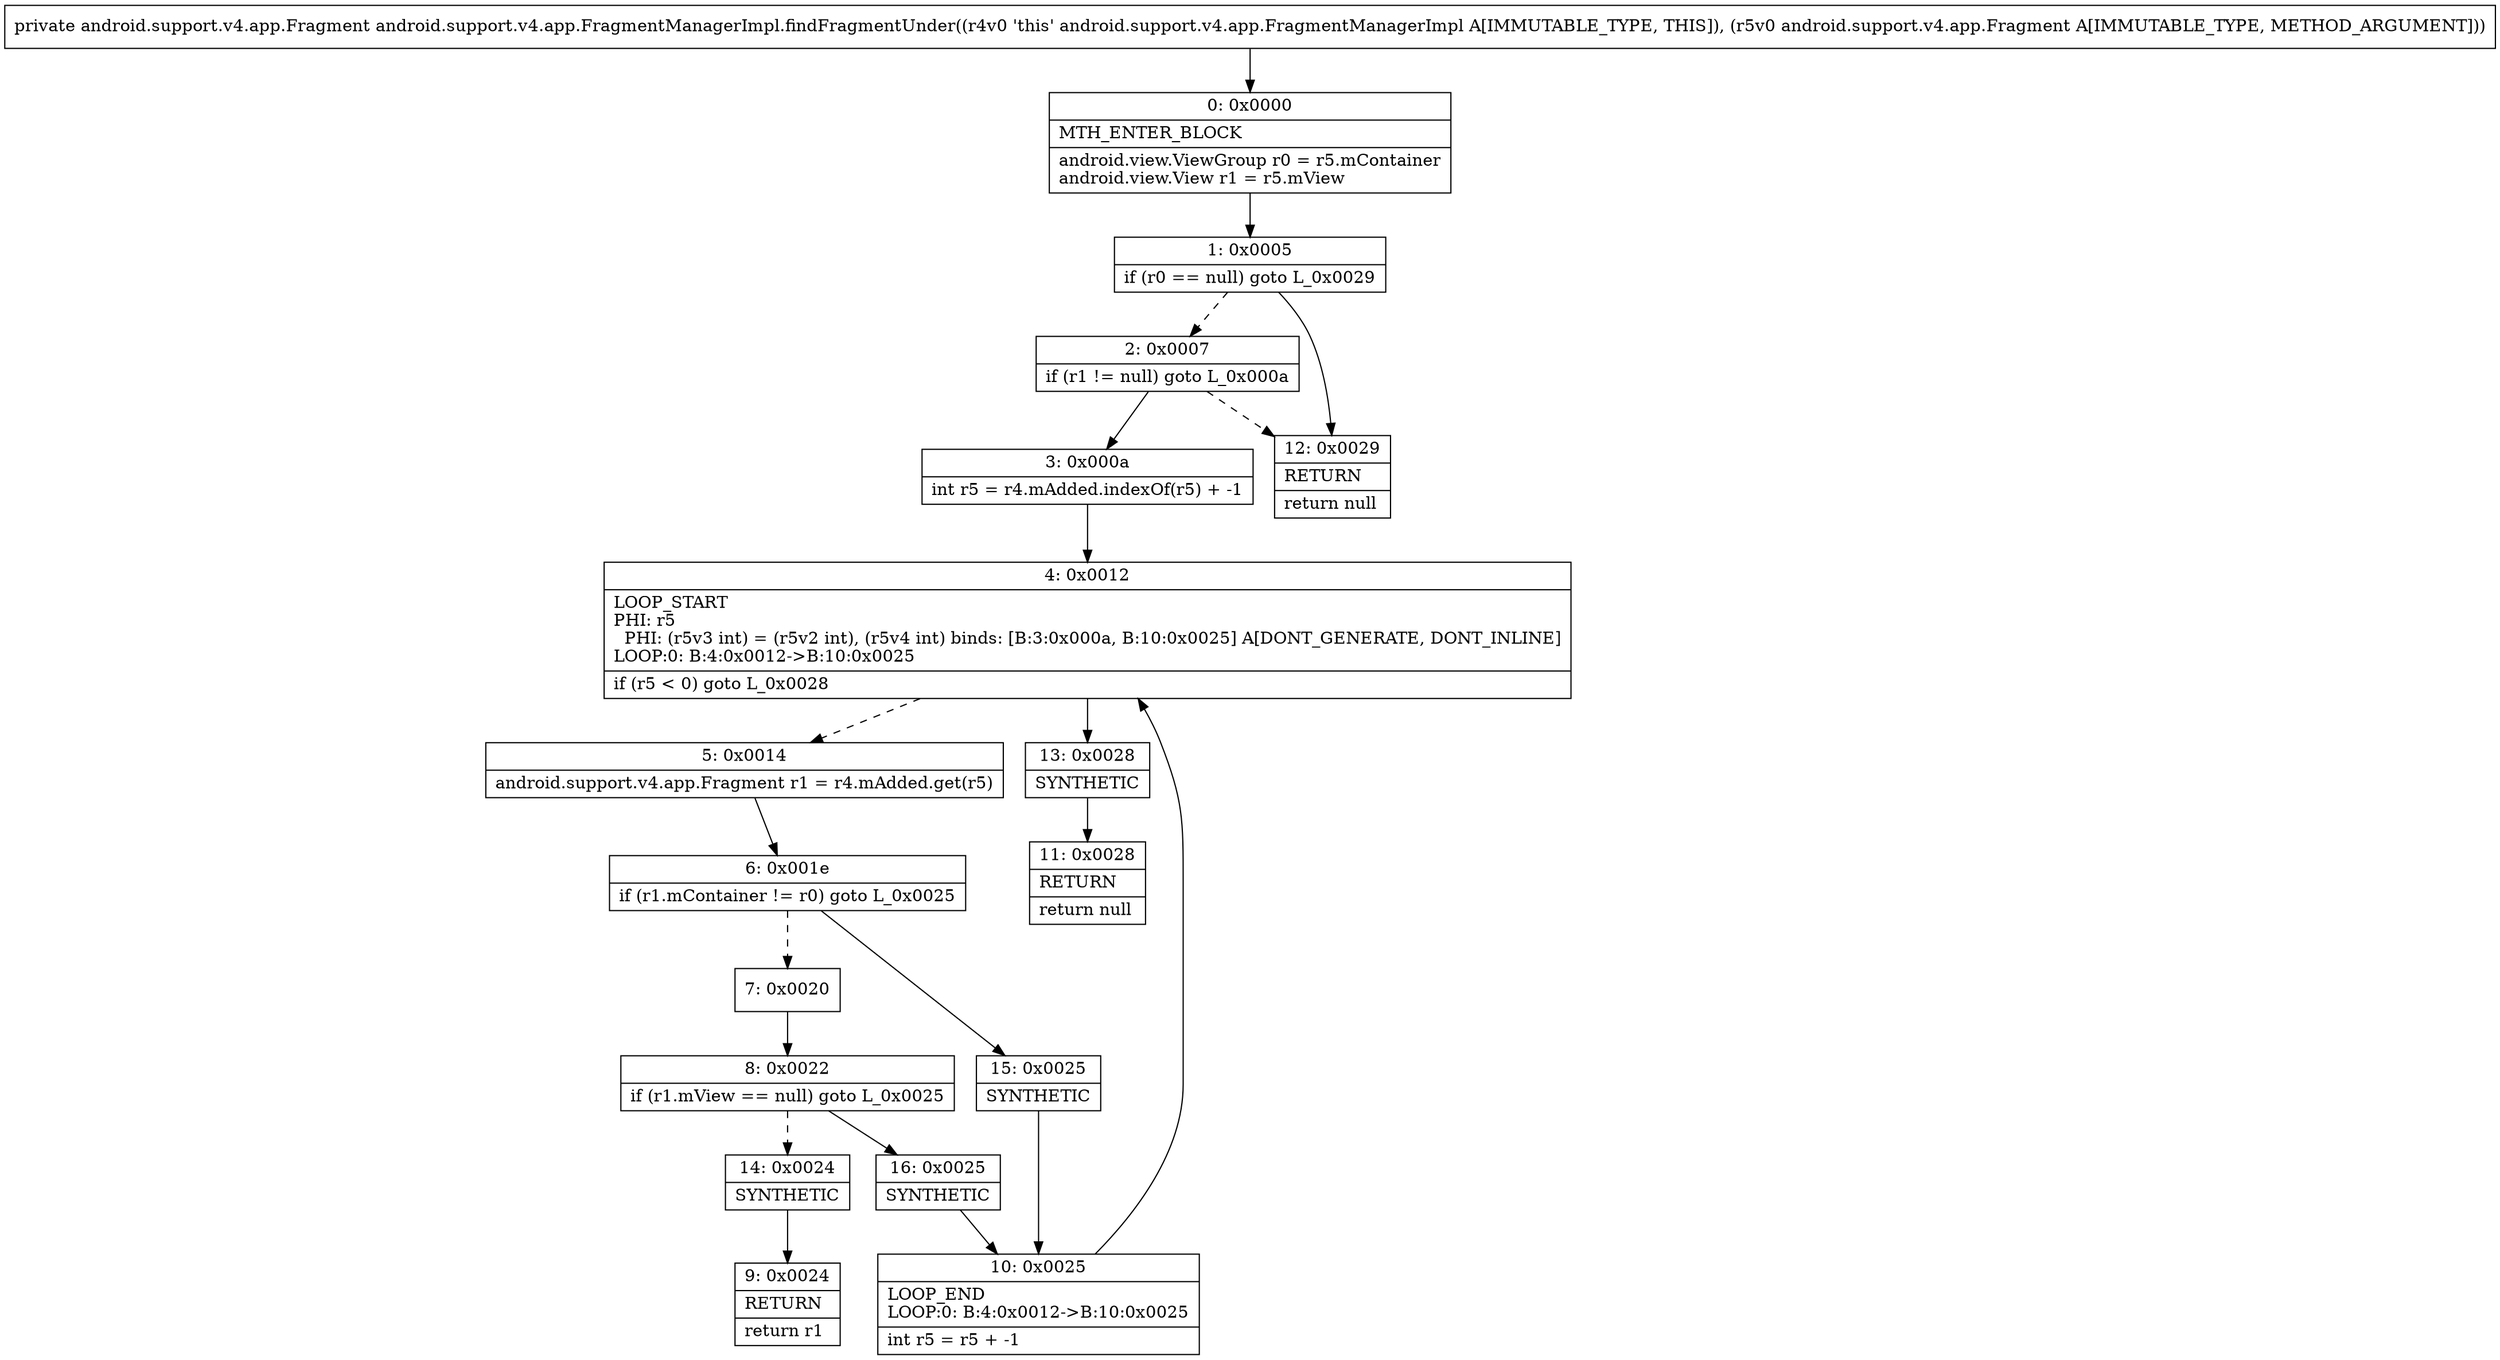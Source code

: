 digraph "CFG forandroid.support.v4.app.FragmentManagerImpl.findFragmentUnder(Landroid\/support\/v4\/app\/Fragment;)Landroid\/support\/v4\/app\/Fragment;" {
Node_0 [shape=record,label="{0\:\ 0x0000|MTH_ENTER_BLOCK\l|android.view.ViewGroup r0 = r5.mContainer\landroid.view.View r1 = r5.mView\l}"];
Node_1 [shape=record,label="{1\:\ 0x0005|if (r0 == null) goto L_0x0029\l}"];
Node_2 [shape=record,label="{2\:\ 0x0007|if (r1 != null) goto L_0x000a\l}"];
Node_3 [shape=record,label="{3\:\ 0x000a|int r5 = r4.mAdded.indexOf(r5) + \-1\l}"];
Node_4 [shape=record,label="{4\:\ 0x0012|LOOP_START\lPHI: r5 \l  PHI: (r5v3 int) = (r5v2 int), (r5v4 int) binds: [B:3:0x000a, B:10:0x0025] A[DONT_GENERATE, DONT_INLINE]\lLOOP:0: B:4:0x0012\-\>B:10:0x0025\l|if (r5 \< 0) goto L_0x0028\l}"];
Node_5 [shape=record,label="{5\:\ 0x0014|android.support.v4.app.Fragment r1 = r4.mAdded.get(r5)\l}"];
Node_6 [shape=record,label="{6\:\ 0x001e|if (r1.mContainer != r0) goto L_0x0025\l}"];
Node_7 [shape=record,label="{7\:\ 0x0020}"];
Node_8 [shape=record,label="{8\:\ 0x0022|if (r1.mView == null) goto L_0x0025\l}"];
Node_9 [shape=record,label="{9\:\ 0x0024|RETURN\l|return r1\l}"];
Node_10 [shape=record,label="{10\:\ 0x0025|LOOP_END\lLOOP:0: B:4:0x0012\-\>B:10:0x0025\l|int r5 = r5 + \-1\l}"];
Node_11 [shape=record,label="{11\:\ 0x0028|RETURN\l|return null\l}"];
Node_12 [shape=record,label="{12\:\ 0x0029|RETURN\l|return null\l}"];
Node_13 [shape=record,label="{13\:\ 0x0028|SYNTHETIC\l}"];
Node_14 [shape=record,label="{14\:\ 0x0024|SYNTHETIC\l}"];
Node_15 [shape=record,label="{15\:\ 0x0025|SYNTHETIC\l}"];
Node_16 [shape=record,label="{16\:\ 0x0025|SYNTHETIC\l}"];
MethodNode[shape=record,label="{private android.support.v4.app.Fragment android.support.v4.app.FragmentManagerImpl.findFragmentUnder((r4v0 'this' android.support.v4.app.FragmentManagerImpl A[IMMUTABLE_TYPE, THIS]), (r5v0 android.support.v4.app.Fragment A[IMMUTABLE_TYPE, METHOD_ARGUMENT])) }"];
MethodNode -> Node_0;
Node_0 -> Node_1;
Node_1 -> Node_2[style=dashed];
Node_1 -> Node_12;
Node_2 -> Node_3;
Node_2 -> Node_12[style=dashed];
Node_3 -> Node_4;
Node_4 -> Node_5[style=dashed];
Node_4 -> Node_13;
Node_5 -> Node_6;
Node_6 -> Node_7[style=dashed];
Node_6 -> Node_15;
Node_7 -> Node_8;
Node_8 -> Node_14[style=dashed];
Node_8 -> Node_16;
Node_10 -> Node_4;
Node_13 -> Node_11;
Node_14 -> Node_9;
Node_15 -> Node_10;
Node_16 -> Node_10;
}

